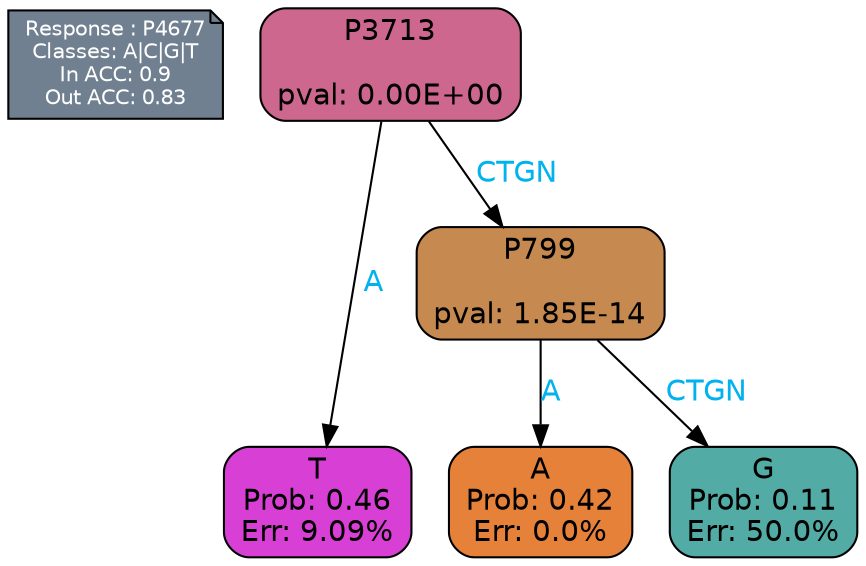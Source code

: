 digraph Tree {
node [shape=box, style="filled, rounded", color="black", fontname=helvetica] ;
graph [ranksep=equally, splines=polylines, bgcolor=transparent, dpi=600] ;
edge [fontname=helvetica] ;
LEGEND [label="Response : P4677
Classes: A|C|G|T
In ACC: 0.9
Out ACC: 0.83
",shape=note,align=left,style=filled,fillcolor="slategray",fontcolor="white",fontsize=10];1 [label="P3713

pval: 0.00E+00", fillcolor="#ce678d"] ;
2 [label="T
Prob: 0.46
Err: 9.09%", fillcolor="#d83fd5"] ;
3 [label="P799

pval: 1.85E-14", fillcolor="#c6894f"] ;
4 [label="A
Prob: 0.42
Err: 0.0%", fillcolor="#e58139"] ;
5 [label="G
Prob: 0.11
Err: 50.0%", fillcolor="#52aba4"] ;
1 -> 2 [label="A",fontcolor=deepskyblue2] ;
1 -> 3 [label="CTGN",fontcolor=deepskyblue2] ;
3 -> 4 [label="A",fontcolor=deepskyblue2] ;
3 -> 5 [label="CTGN",fontcolor=deepskyblue2] ;
{rank = same; 2;4;5;}{rank = same; LEGEND;1;}}